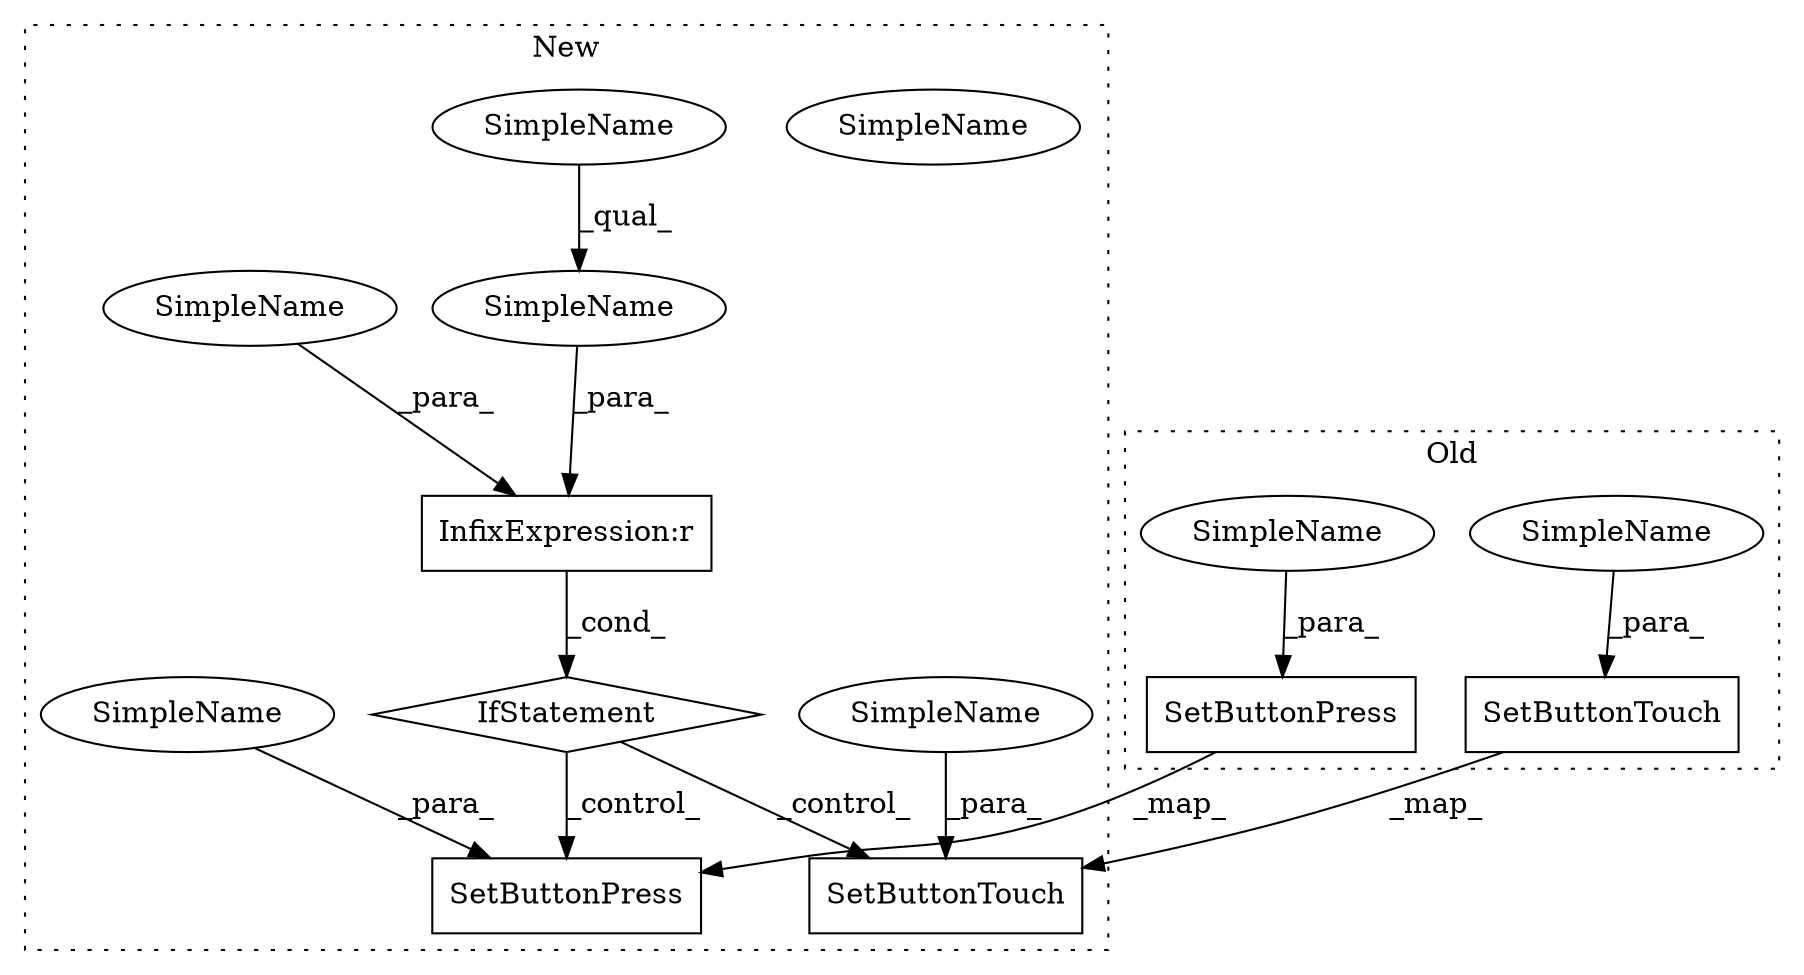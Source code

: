 digraph G {
subgraph cluster0 {
1 [label="SetButtonTouch" a="32" s="11298,11362" l="15,1" shape="box"];
8 [label="SetButtonPress" a="32" s="11008,11063" l="15,1" shape="box"];
9 [label="SimpleName" a="42" s="11050" l="13" shape="ellipse"];
11 [label="SimpleName" a="42" s="11348" l="14" shape="ellipse"];
label = "Old";
style="dotted";
}
subgraph cluster1 {
2 [label="SetButtonTouch" a="32" s="13046,13111" l="15,1" shape="box"];
3 [label="InfixExpression:r" a="27" s="12100" l="4" shape="box"];
4 [label="SimpleName" a="42" s="12075" l="25" shape="ellipse"];
5 [label="IfStatement" a="25" s="12066,12140" l="9,14" shape="diamond"];
6 [label="SimpleName" a="42" s="12104" l="36" shape="ellipse"];
7 [label="SetButtonPress" a="32" s="12810,12866" l="15,1" shape="box"];
10 [label="SimpleName" a="42" s="13096" l="15" shape="ellipse"];
12 [label="SimpleName" a="42" s="12104" l="29" shape="ellipse"];
13 [label="SimpleName" a="42" s="12075" l="25" shape="ellipse"];
14 [label="SimpleName" a="42" s="12852" l="14" shape="ellipse"];
label = "New";
style="dotted";
}
1 -> 2 [label="_map_"];
3 -> 5 [label="_cond_"];
5 -> 2 [label="_control_"];
5 -> 7 [label="_control_"];
6 -> 3 [label="_para_"];
8 -> 7 [label="_map_"];
9 -> 8 [label="_para_"];
10 -> 2 [label="_para_"];
11 -> 1 [label="_para_"];
12 -> 6 [label="_qual_"];
13 -> 3 [label="_para_"];
14 -> 7 [label="_para_"];
}